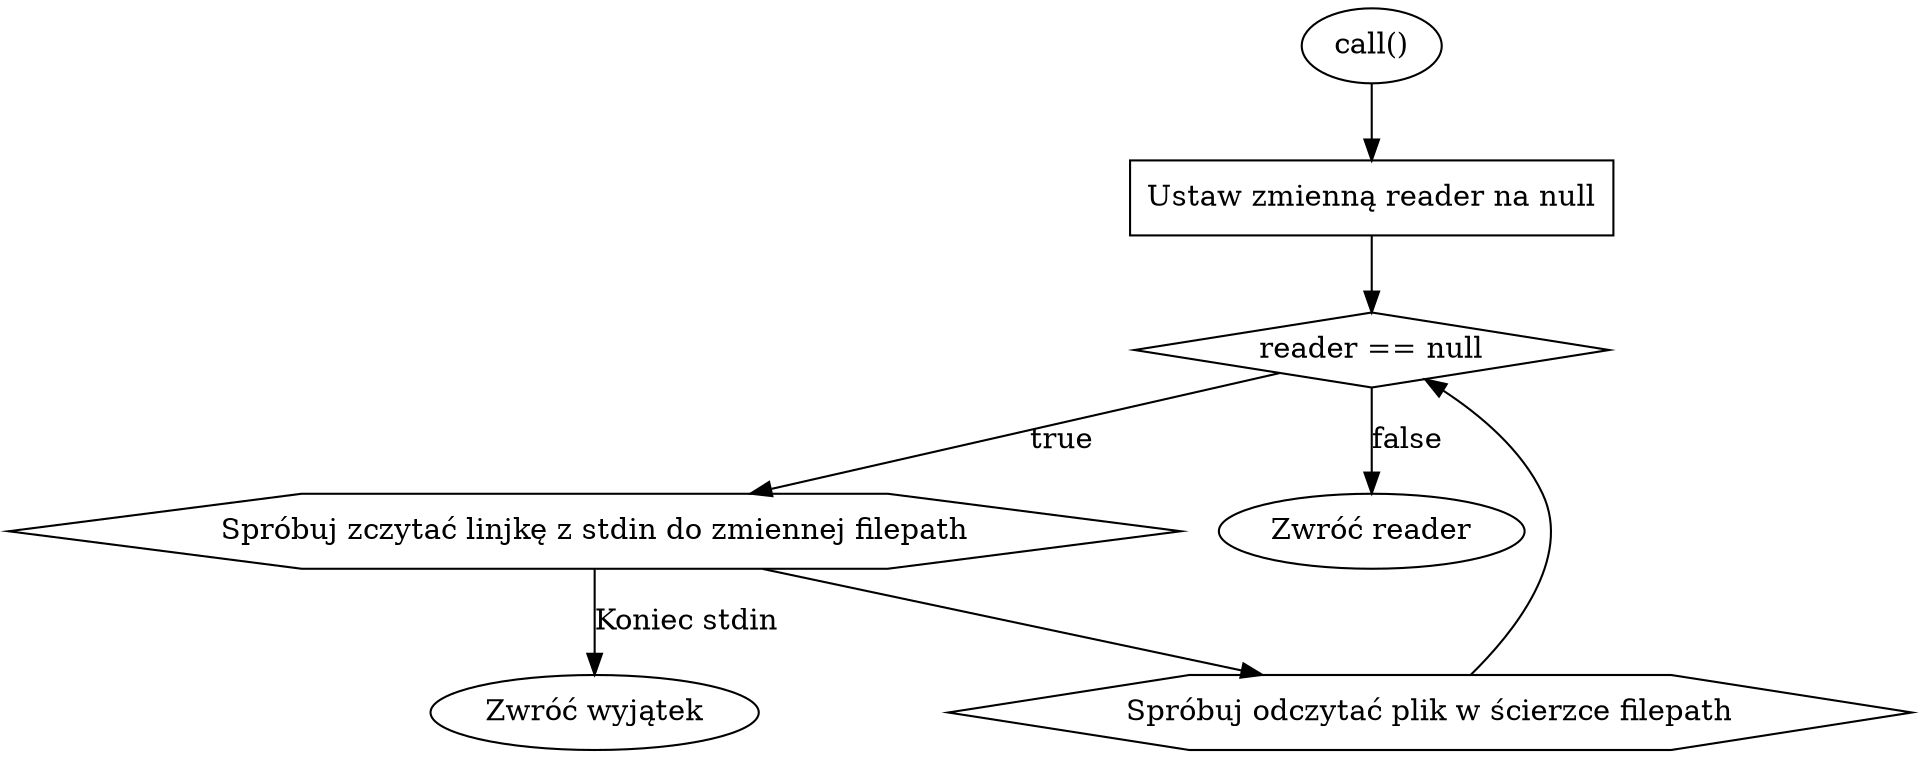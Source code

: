 digraph G {
    reader_1 [
        label="call()"
    ]
    reader_2 [
        label="Ustaw zmienną reader na null"
        shape=rect
    ]
    reader_1 -> reader_2;
    reader_3 [
        label="reader == null"
        shape=diamond
    ]
    reader_2 -> reader_3;
    reader_4 [
        label="Spróbuj zczytać linjkę z stdin do zmiennej filepath"
        shape=hexagon
    ]
    exception [
        label="Zwróć wyjątek"
    ]
    reader_4 -> exception [label="Koniec stdin"]
    reader_3 -> reader_4 [label="true"]
    reader_5 [
        label="Spróbuj odczytać plik w ścierzce filepath"
        shape=hexagon
    ]
    reader_4 -> reader_5;
    reader_5 -> reader_3;
    reader_6 [
        label="Zwróć reader"
    ]
    reader_3 -> reader_6 [label="false"]
}
